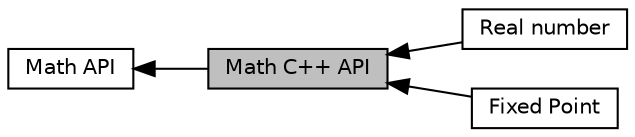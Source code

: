 digraph "Math C++ API"
{
  edge [fontname="Helvetica",fontsize="10",labelfontname="Helvetica",labelfontsize="10"];
  node [fontname="Helvetica",fontsize="10",shape=record];
  rankdir=LR;
  Node3 [label="Real number",height=0.2,width=0.4,color="black", fillcolor="white", style="filled",URL="$group__real.html",tooltip="Real number data type with basic operators. Wrap double class of Math C API. "];
  Node2 [label="Fixed Point",height=0.2,width=0.4,color="black", fillcolor="white", style="filled",URL="$group__fixedpoint.html",tooltip="32,64,128,256 bits version of Fixed Point variables "];
  Node0 [label="Math C++ API",height=0.2,width=0.4,color="black", fillcolor="grey75", style="filled", fontcolor="black"];
  Node1 [label="Math API",height=0.2,width=0.4,color="black", fillcolor="white", style="filled",URL="$group__mathapi.html",tooltip="Defines common math functions. "];
  Node1->Node0 [shape=plaintext, dir="back", style="solid"];
  Node0->Node2 [shape=plaintext, dir="back", style="solid"];
  Node0->Node3 [shape=plaintext, dir="back", style="solid"];
}
